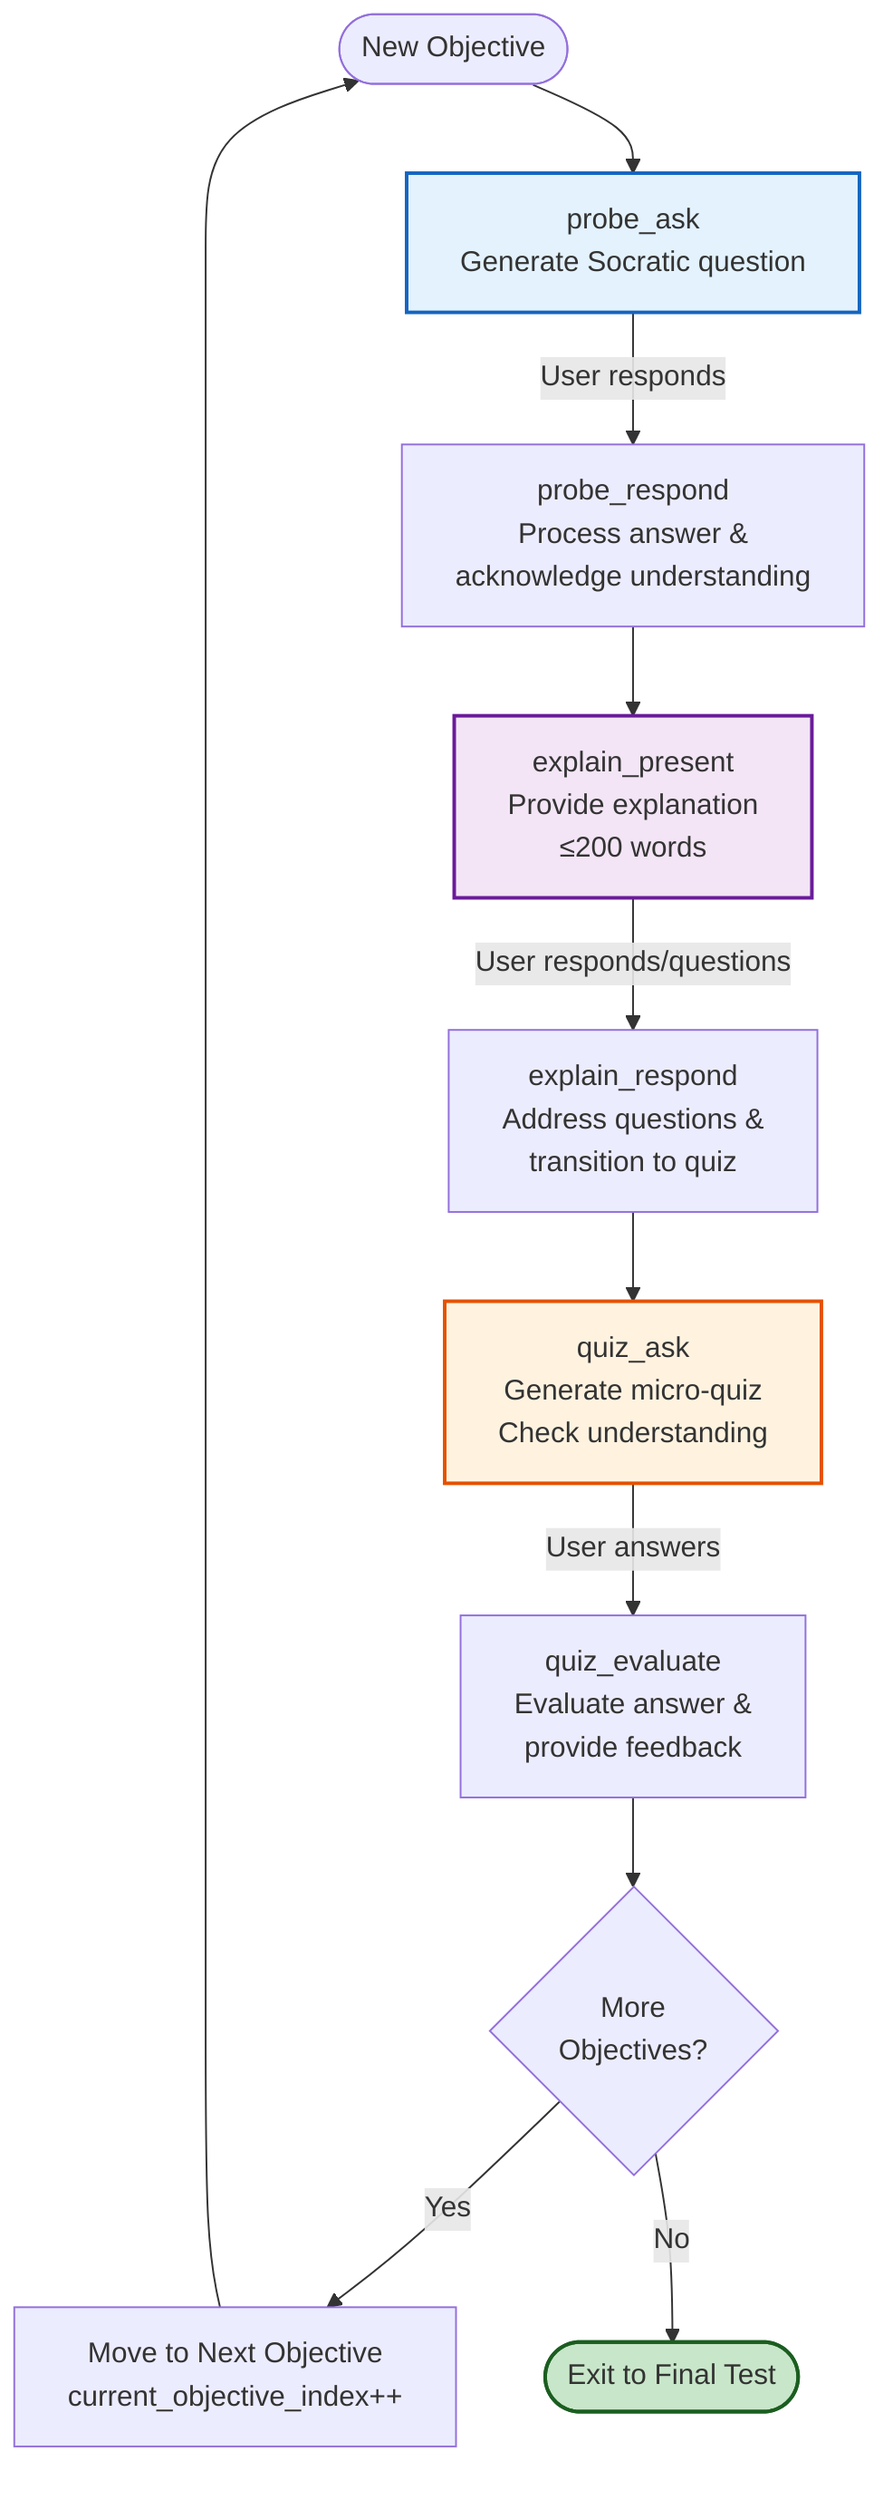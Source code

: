 flowchart TD
    Start([New Objective]) --> PA[probe_ask<br/>Generate Socratic question]
    PA -->|User responds| PR[probe_respond<br/>Process answer &<br/>acknowledge understanding]
    PR --> EP[explain_present<br/>Provide explanation<br/>≤200 words]
    EP -->|User responds/questions| ER[explain_respond<br/>Address questions &<br/>transition to quiz]
    ER --> QA[quiz_ask<br/>Generate micro-quiz<br/>Check understanding]
    QA -->|User answers| QE[quiz_evaluate<br/>Evaluate answer &<br/>provide feedback]
    QE --> Check{More<br/>Objectives?}
    Check -->|Yes| Next[Move to Next Objective<br/>current_objective_index++]
    Check -->|No| Exit([Exit to Final Test])
    Next --> Start
    
    style PA fill:#e3f2fd,stroke:#1565c0,stroke-width:2px
    style EP fill:#f3e5f5,stroke:#6a1b9a,stroke-width:2px
    style QA fill:#fff3e0,stroke:#e65100,stroke-width:2px
    style Exit fill:#c8e6c9,stroke:#1b5e20,stroke-width:2px